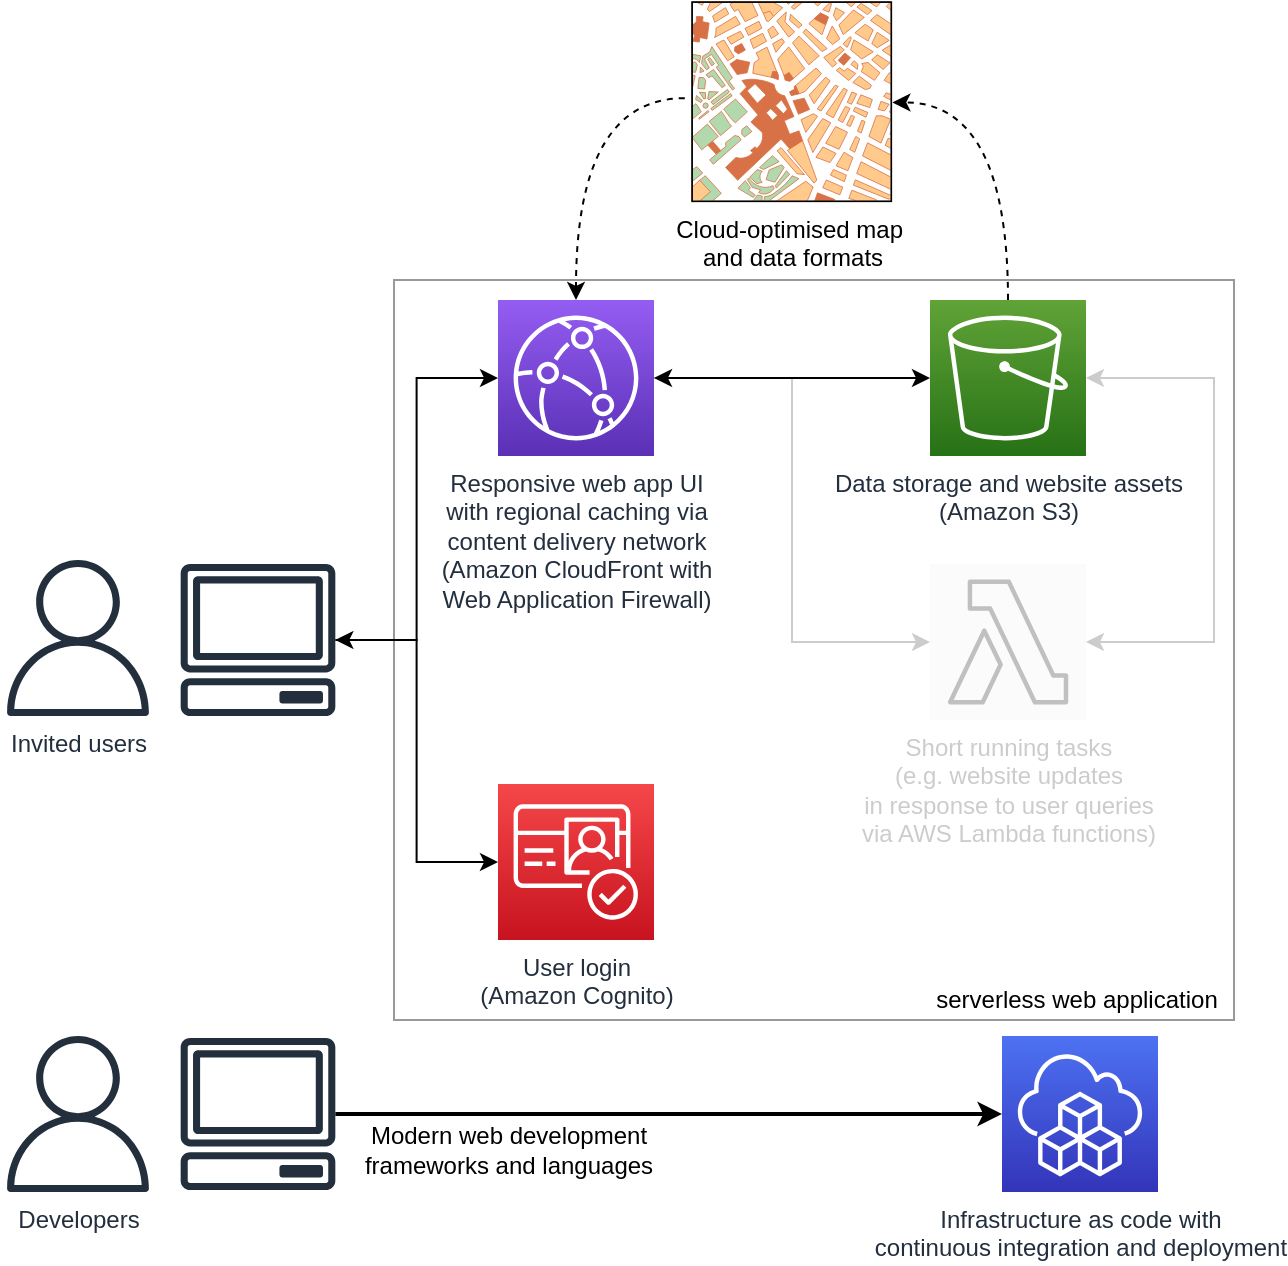 <mxfile version="20.8.16" type="device"><diagram name="Page-1" id="RGv9TI74jPi59Svr8u83"><mxGraphModel dx="2697" dy="924" grid="1" gridSize="10" guides="1" tooltips="1" connect="1" arrows="1" fold="1" page="1" pageScale="1" pageWidth="827" pageHeight="1169" math="0" shadow="0"><root><mxCell id="0"/><mxCell id="1" parent="0"/><mxCell id="-GtCNRf1Ts2RxP7rVAoP-6" value="" style="rounded=0;whiteSpace=wrap;html=1;fontColor=#000000;opacity=40;" parent="1" vertex="1"><mxGeometry x="180" y="230" width="420" height="370" as="geometry"/></mxCell><mxCell id="1CDelztY1TigTgvHSP-l-1" value="Data storage and website assets&lt;br&gt;(Amazon S3)" style="sketch=0;points=[[0,0,0],[0.25,0,0],[0.5,0,0],[0.75,0,0],[1,0,0],[0,1,0],[0.25,1,0],[0.5,1,0],[0.75,1,0],[1,1,0],[0,0.25,0],[0,0.5,0],[0,0.75,0],[1,0.25,0],[1,0.5,0],[1,0.75,0]];outlineConnect=0;fontColor=#232F3E;gradientColor=#60A337;gradientDirection=north;fillColor=#277116;strokeColor=#ffffff;dashed=0;verticalLabelPosition=bottom;verticalAlign=top;align=center;html=1;fontSize=12;fontStyle=0;aspect=fixed;shape=mxgraph.aws4.resourceIcon;resIcon=mxgraph.aws4.s3;" parent="1" vertex="1"><mxGeometry x="448" y="240" width="78" height="78" as="geometry"/></mxCell><mxCell id="1CDelztY1TigTgvHSP-l-13" style="edgeStyle=orthogonalEdgeStyle;rounded=0;orthogonalLoop=1;jettySize=auto;html=1;entryX=0;entryY=0.5;entryDx=0;entryDy=0;entryPerimeter=0;" parent="1" source="1CDelztY1TigTgvHSP-l-3" target="1CDelztY1TigTgvHSP-l-8" edge="1"><mxGeometry relative="1" as="geometry"/></mxCell><mxCell id="1CDelztY1TigTgvHSP-l-14" style="edgeStyle=orthogonalEdgeStyle;rounded=0;orthogonalLoop=1;jettySize=auto;html=1;entryX=0;entryY=0.5;entryDx=0;entryDy=0;entryPerimeter=0;startArrow=classic;startFill=1;" parent="1" source="1CDelztY1TigTgvHSP-l-3" target="1CDelztY1TigTgvHSP-l-9" edge="1"><mxGeometry relative="1" as="geometry"/></mxCell><mxCell id="1CDelztY1TigTgvHSP-l-8" value="User login&lt;br&gt;(Amazon Cognito)" style="sketch=0;points=[[0,0,0],[0.25,0,0],[0.5,0,0],[0.75,0,0],[1,0,0],[0,1,0],[0.25,1,0],[0.5,1,0],[0.75,1,0],[1,1,0],[0,0.25,0],[0,0.5,0],[0,0.75,0],[1,0.25,0],[1,0.5,0],[1,0.75,0]];outlineConnect=0;fontColor=#232F3E;gradientColor=#F54749;gradientDirection=north;fillColor=#C7131F;strokeColor=#ffffff;dashed=0;verticalLabelPosition=bottom;verticalAlign=top;align=center;html=1;fontSize=12;fontStyle=0;aspect=fixed;shape=mxgraph.aws4.resourceIcon;resIcon=mxgraph.aws4.cognito;" parent="1" vertex="1"><mxGeometry x="232" y="482" width="78" height="78" as="geometry"/></mxCell><mxCell id="1CDelztY1TigTgvHSP-l-15" style="edgeStyle=orthogonalEdgeStyle;rounded=0;orthogonalLoop=1;jettySize=auto;html=1;entryX=0;entryY=0.5;entryDx=0;entryDy=0;entryPerimeter=0;fontColor=#CCCCCC;strokeColor=#CCCCCC;" parent="1" source="1CDelztY1TigTgvHSP-l-9" target="1CDelztY1TigTgvHSP-l-11" edge="1"><mxGeometry relative="1" as="geometry"/></mxCell><mxCell id="1CDelztY1TigTgvHSP-l-16" style="edgeStyle=orthogonalEdgeStyle;rounded=0;orthogonalLoop=1;jettySize=auto;html=1;startArrow=classic;startFill=1;" parent="1" source="1CDelztY1TigTgvHSP-l-9" target="1CDelztY1TigTgvHSP-l-1" edge="1"><mxGeometry relative="1" as="geometry"/></mxCell><mxCell id="1CDelztY1TigTgvHSP-l-9" value="Responsive web app UI&lt;br style=&quot;border-color: var(--border-color);&quot;&gt;with regional caching via&lt;br style=&quot;border-color: var(--border-color);&quot;&gt;content delivery network&lt;br style=&quot;border-color: var(--border-color);&quot;&gt;(Amazon CloudFront with&lt;br&gt;Web Application Firewall)" style="sketch=0;points=[[0,0,0],[0.25,0,0],[0.5,0,0],[0.75,0,0],[1,0,0],[0,1,0],[0.25,1,0],[0.5,1,0],[0.75,1,0],[1,1,0],[0,0.25,0],[0,0.5,0],[0,0.75,0],[1,0.25,0],[1,0.5,0],[1,0.75,0]];outlineConnect=0;fontColor=#232F3E;gradientColor=#945DF2;gradientDirection=north;fillColor=#5A30B5;strokeColor=#ffffff;dashed=0;verticalLabelPosition=bottom;verticalAlign=top;align=center;html=1;fontSize=12;fontStyle=0;aspect=fixed;shape=mxgraph.aws4.resourceIcon;resIcon=mxgraph.aws4.cloudfront;" parent="1" vertex="1"><mxGeometry x="232" y="240" width="78" height="78" as="geometry"/></mxCell><mxCell id="1CDelztY1TigTgvHSP-l-20" value="" style="edgeStyle=orthogonalEdgeStyle;rounded=0;orthogonalLoop=1;jettySize=auto;html=1;entryX=1;entryY=0.5;entryDx=0;entryDy=0;entryPerimeter=0;exitX=1;exitY=0.5;exitDx=0;exitDy=0;exitPerimeter=0;startArrow=classic;startFill=1;fontColor=#CCCCCC;strokeColor=#CCCCCC;" parent="1" source="1CDelztY1TigTgvHSP-l-11" target="1CDelztY1TigTgvHSP-l-1" edge="1"><mxGeometry relative="1" as="geometry"><Array as="points"><mxPoint x="590" y="411"/><mxPoint x="590" y="279"/></Array><mxPoint x="520" y="411" as="sourcePoint"/></mxGeometry></mxCell><mxCell id="1CDelztY1TigTgvHSP-l-11" value="Short running tasks &lt;br&gt;(e.g. website updates &lt;br&gt;in response to user queries&lt;br&gt;via AWS Lambda functions)" style="sketch=0;points=[[0,0,0],[0.25,0,0],[0.5,0,0],[0.75,0,0],[1,0,0],[0,1,0],[0.25,1,0],[0.5,1,0],[0.75,1,0],[1,1,0],[0,0.25,0],[0,0.5,0],[0,0.75,0],[1,0.25,0],[1,0.5,0],[1,0.75,0]];outlineConnect=0;gradientDirection=north;dashed=0;verticalLabelPosition=bottom;verticalAlign=top;align=center;html=1;fontSize=12;fontStyle=0;aspect=fixed;shape=mxgraph.aws4.resourceIcon;resIcon=mxgraph.aws4.lambda;fillColor=#f5f5f5;fontColor=#CCCCCC;strokeColor=#666666;opacity=40;" parent="1" vertex="1"><mxGeometry x="448" y="372" width="78" height="78" as="geometry"/></mxCell><mxCell id="-GtCNRf1Ts2RxP7rVAoP-2" value="Cloud-optimised map&amp;nbsp;&lt;br&gt;and data formats" style="verticalLabelPosition=bottom;shadow=0;dashed=0;align=center;html=1;verticalAlign=top;strokeWidth=1;shape=mxgraph.mockup.misc.map;" parent="1" vertex="1"><mxGeometry x="329" y="91" width="100" height="100" as="geometry"/></mxCell><mxCell id="-GtCNRf1Ts2RxP7rVAoP-3" value="" style="edgeStyle=orthogonalEdgeStyle;rounded=0;orthogonalLoop=1;jettySize=auto;html=1;startArrow=none;startFill=0;fontColor=#CCCCCC;strokeColor=#000000;exitX=0.5;exitY=0;exitDx=0;exitDy=0;exitPerimeter=0;endArrow=classic;endFill=1;jumpStyle=arc;jumpSize=12;curved=1;dashed=1;entryX=1.002;entryY=0.502;entryDx=0;entryDy=0;entryPerimeter=0;" parent="1" source="1CDelztY1TigTgvHSP-l-1" target="-GtCNRf1Ts2RxP7rVAoP-2" edge="1"><mxGeometry relative="1" as="geometry"><mxPoint x="499" y="190" as="sourcePoint"/><mxPoint x="440" y="150" as="targetPoint"/></mxGeometry></mxCell><mxCell id="-GtCNRf1Ts2RxP7rVAoP-4" value="" style="edgeStyle=orthogonalEdgeStyle;rounded=0;orthogonalLoop=1;jettySize=auto;html=1;startArrow=none;startFill=0;fontColor=#CCCCCC;strokeColor=#000000;exitX=-0.036;exitY=0.481;exitDx=0;exitDy=0;exitPerimeter=0;entryX=0.5;entryY=0;entryDx=0;entryDy=0;entryPerimeter=0;endArrow=classic;endFill=1;jumpStyle=arc;jumpSize=12;curved=1;dashed=1;" parent="1" source="-GtCNRf1Ts2RxP7rVAoP-2" target="1CDelztY1TigTgvHSP-l-9" edge="1"><mxGeometry relative="1" as="geometry"><mxPoint x="497.0" y="250" as="sourcePoint"/><mxPoint x="438.4" y="161.0" as="targetPoint"/></mxGeometry></mxCell><mxCell id="-GtCNRf1Ts2RxP7rVAoP-5" value="Infrastructure as code with&lt;br&gt;continuous integration and deployment" style="sketch=0;points=[[0,0,0],[0.25,0,0],[0.5,0,0],[0.75,0,0],[1,0,0],[0,1,0],[0.25,1,0],[0.5,1,0],[0.75,1,0],[1,1,0],[0,0.25,0],[0,0.5,0],[0,0.75,0],[1,0.25,0],[1,0.5,0],[1,0.75,0]];outlineConnect=0;fontColor=#232F3E;gradientColor=#4D72F3;gradientDirection=north;fillColor=#3334B9;strokeColor=#ffffff;dashed=0;verticalLabelPosition=bottom;verticalAlign=top;align=center;html=1;fontSize=12;fontStyle=0;aspect=fixed;shape=mxgraph.aws4.resourceIcon;resIcon=mxgraph.aws4.cloud_development_kit;labelPosition=center;" parent="1" vertex="1"><mxGeometry x="484" y="608" width="78" height="78" as="geometry"/></mxCell><mxCell id="-GtCNRf1Ts2RxP7rVAoP-13" value="" style="rounded=0;jumpStyle=arc;jumpSize=12;orthogonalLoop=1;jettySize=auto;html=1;strokeColor=#000000;fontColor=#000000;startArrow=none;startFill=0;endArrow=classic;endFill=1;strokeWidth=2;entryX=0;entryY=0.5;entryDx=0;entryDy=0;entryPerimeter=0;" parent="1" source="-GtCNRf1Ts2RxP7rVAoP-8" target="-GtCNRf1Ts2RxP7rVAoP-5" edge="1"><mxGeometry relative="1" as="geometry"><mxPoint x="195.665" y="647" as="sourcePoint"/><mxPoint x="440" y="647" as="targetPoint"/></mxGeometry></mxCell><mxCell id="-GtCNRf1Ts2RxP7rVAoP-14" value="Modern web development &lt;br style=&quot;font-size: 12px;&quot;&gt;frameworks and languages" style="edgeLabel;html=1;align=center;verticalAlign=middle;resizable=0;points=[];fontColor=#000000;fontSize=12;" parent="-GtCNRf1Ts2RxP7rVAoP-13" vertex="1" connectable="0"><mxGeometry x="-0.251" y="-3" relative="1" as="geometry"><mxPoint x="-39" y="15" as="offset"/></mxGeometry></mxCell><mxCell id="-GtCNRf1Ts2RxP7rVAoP-15" value="serverless web application" style="text;html=1;align=center;verticalAlign=middle;resizable=0;points=[];autosize=1;strokeColor=none;fillColor=none;fontColor=#000000;" parent="1" vertex="1"><mxGeometry x="441" y="575" width="160" height="30" as="geometry"/></mxCell><mxCell id="_hucEU_orKwXCUADlcz3-1" value="" style="group" vertex="1" connectable="0" parent="1"><mxGeometry x="-17" y="608" width="168" height="78" as="geometry"/></mxCell><mxCell id="-GtCNRf1Ts2RxP7rVAoP-7" value="Developers" style="sketch=0;outlineConnect=0;fontColor=#232F3E;gradientColor=none;fillColor=#232F3D;strokeColor=none;dashed=0;verticalLabelPosition=bottom;verticalAlign=top;align=center;html=1;fontSize=12;fontStyle=0;aspect=fixed;pointerEvents=1;shape=mxgraph.aws4.user;" parent="_hucEU_orKwXCUADlcz3-1" vertex="1"><mxGeometry width="78" height="78" as="geometry"/></mxCell><mxCell id="-GtCNRf1Ts2RxP7rVAoP-8" value="" style="sketch=0;outlineConnect=0;fontColor=#232F3E;gradientColor=none;fillColor=#232F3D;strokeColor=none;dashed=0;verticalLabelPosition=bottom;verticalAlign=top;align=center;html=1;fontSize=12;fontStyle=0;aspect=fixed;pointerEvents=1;shape=mxgraph.aws4.client;" parent="_hucEU_orKwXCUADlcz3-1" vertex="1"><mxGeometry x="90" y="1" width="78" height="76" as="geometry"/></mxCell><mxCell id="_hucEU_orKwXCUADlcz3-2" value="" style="group" vertex="1" connectable="0" parent="1"><mxGeometry x="-17" y="370" width="168" height="78" as="geometry"/></mxCell><mxCell id="1CDelztY1TigTgvHSP-l-2" value="Invited users" style="sketch=0;outlineConnect=0;fontColor=#232F3E;gradientColor=none;fillColor=#232F3D;strokeColor=none;dashed=0;verticalLabelPosition=bottom;verticalAlign=top;align=center;html=1;fontSize=12;fontStyle=0;aspect=fixed;pointerEvents=1;shape=mxgraph.aws4.user;" parent="_hucEU_orKwXCUADlcz3-2" vertex="1"><mxGeometry width="78" height="78" as="geometry"/></mxCell><mxCell id="1CDelztY1TigTgvHSP-l-3" value="" style="sketch=0;outlineConnect=0;fontColor=#232F3E;gradientColor=none;fillColor=#232F3D;strokeColor=none;dashed=0;verticalLabelPosition=bottom;verticalAlign=top;align=center;html=1;fontSize=12;fontStyle=0;aspect=fixed;pointerEvents=1;shape=mxgraph.aws4.client;" parent="_hucEU_orKwXCUADlcz3-2" vertex="1"><mxGeometry x="90" y="2" width="78" height="76" as="geometry"/></mxCell></root></mxGraphModel></diagram></mxfile>